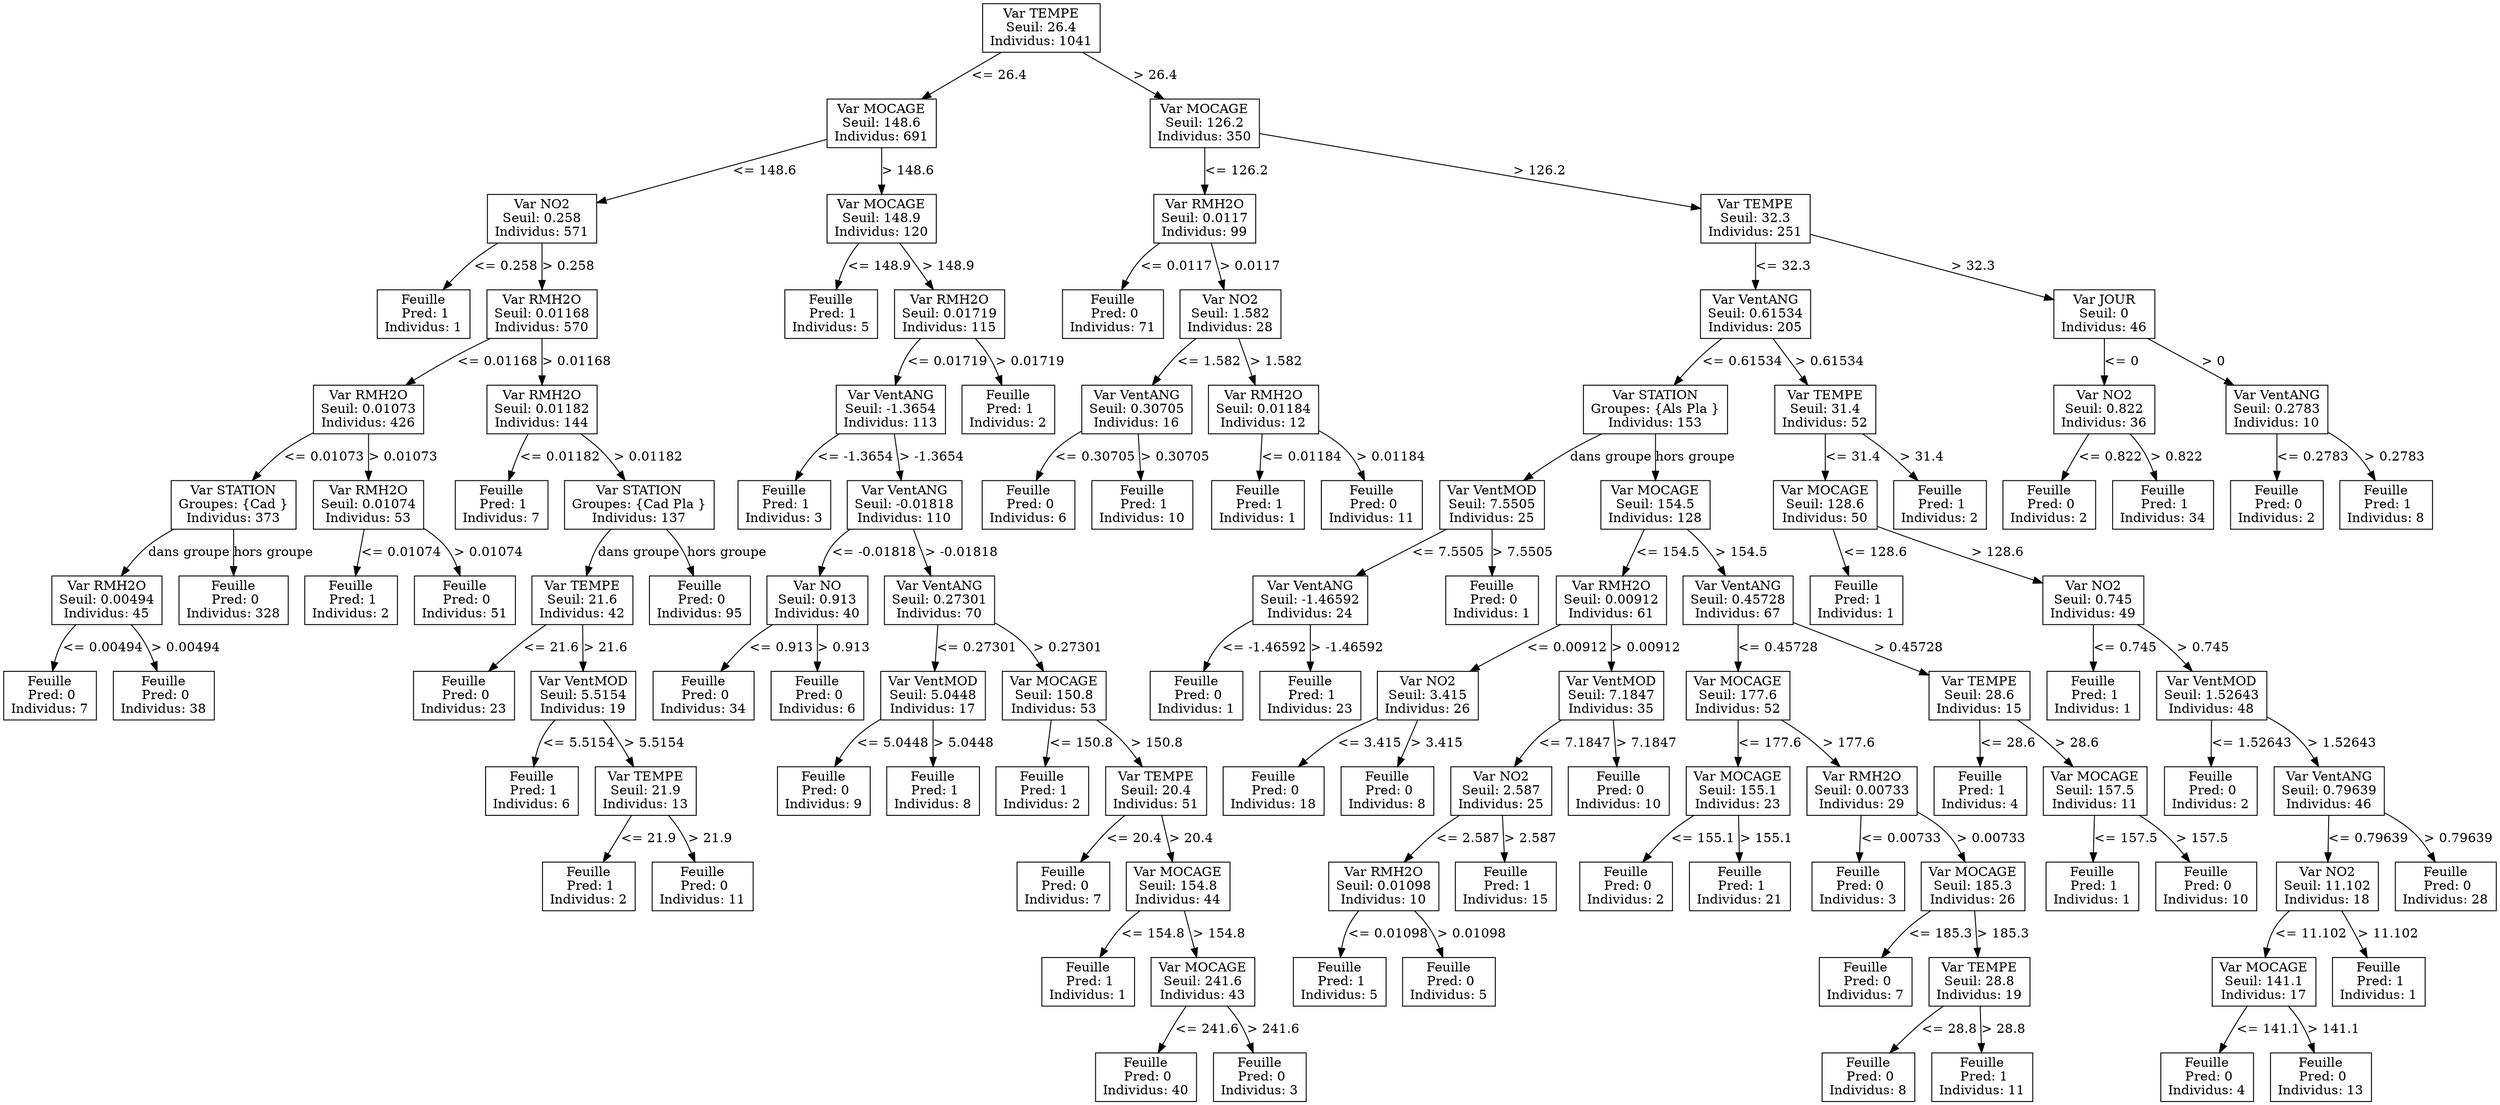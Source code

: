 digraph Arbre {
  node [shape=box];
  0 [label="Var TEMPE\nSeuil: 26.4\nIndividus: 1041"];
  1 [label="Var MOCAGE\nSeuil: 148.6\nIndividus: 691"];
  2 [label="Var NO2\nSeuil: 0.258\nIndividus: 571"];
  3 [label="Feuille\n Pred: 1\nIndividus: 1"];
  2 -> 3 [label="<= 0.258"];
  4 [label="Var RMH2O\nSeuil: 0.01168\nIndividus: 570"];
  5 [label="Var RMH2O\nSeuil: 0.01073\nIndividus: 426"];
  6 [label="Var STATION\nGroupes: {Cad }\nIndividus: 373"];
  7 [label="Var RMH2O\nSeuil: 0.00494\nIndividus: 45"];
  8 [label="Feuille\n Pred: 0\nIndividus: 7"];
  7 -> 8 [label="<= 0.00494"];
  9 [label="Feuille\n Pred: 0\nIndividus: 38"];
  7 -> 9 [label="> 0.00494"];
  6 -> 7 [label="dans groupe"];
  10 [label="Feuille\n Pred: 0\nIndividus: 328"];
  6 -> 10 [label="hors groupe"];
  5 -> 6 [label="<= 0.01073"];
  11 [label="Var RMH2O\nSeuil: 0.01074\nIndividus: 53"];
  12 [label="Feuille\n Pred: 1\nIndividus: 2"];
  11 -> 12 [label="<= 0.01074"];
  13 [label="Feuille\n Pred: 0\nIndividus: 51"];
  11 -> 13 [label="> 0.01074"];
  5 -> 11 [label="> 0.01073"];
  4 -> 5 [label="<= 0.01168"];
  14 [label="Var RMH2O\nSeuil: 0.01182\nIndividus: 144"];
  15 [label="Feuille\n Pred: 1\nIndividus: 7"];
  14 -> 15 [label="<= 0.01182"];
  16 [label="Var STATION\nGroupes: {Cad Pla }\nIndividus: 137"];
  17 [label="Var TEMPE\nSeuil: 21.6\nIndividus: 42"];
  18 [label="Feuille\n Pred: 0\nIndividus: 23"];
  17 -> 18 [label="<= 21.6"];
  19 [label="Var VentMOD\nSeuil: 5.5154\nIndividus: 19"];
  20 [label="Feuille\n Pred: 1\nIndividus: 6"];
  19 -> 20 [label="<= 5.5154"];
  21 [label="Var TEMPE\nSeuil: 21.9\nIndividus: 13"];
  22 [label="Feuille\n Pred: 1\nIndividus: 2"];
  21 -> 22 [label="<= 21.9"];
  23 [label="Feuille\n Pred: 0\nIndividus: 11"];
  21 -> 23 [label="> 21.9"];
  19 -> 21 [label="> 5.5154"];
  17 -> 19 [label="> 21.6"];
  16 -> 17 [label="dans groupe"];
  24 [label="Feuille\n Pred: 0\nIndividus: 95"];
  16 -> 24 [label="hors groupe"];
  14 -> 16 [label="> 0.01182"];
  4 -> 14 [label="> 0.01168"];
  2 -> 4 [label="> 0.258"];
  1 -> 2 [label="<= 148.6"];
  25 [label="Var MOCAGE\nSeuil: 148.9\nIndividus: 120"];
  26 [label="Feuille\n Pred: 1\nIndividus: 5"];
  25 -> 26 [label="<= 148.9"];
  27 [label="Var RMH2O\nSeuil: 0.01719\nIndividus: 115"];
  28 [label="Var VentANG\nSeuil: -1.3654\nIndividus: 113"];
  29 [label="Feuille\n Pred: 1\nIndividus: 3"];
  28 -> 29 [label="<= -1.3654"];
  30 [label="Var VentANG\nSeuil: -0.01818\nIndividus: 110"];
  31 [label="Var NO\nSeuil: 0.913\nIndividus: 40"];
  32 [label="Feuille\n Pred: 0\nIndividus: 34"];
  31 -> 32 [label="<= 0.913"];
  33 [label="Feuille\n Pred: 0\nIndividus: 6"];
  31 -> 33 [label="> 0.913"];
  30 -> 31 [label="<= -0.01818"];
  34 [label="Var VentANG\nSeuil: 0.27301\nIndividus: 70"];
  35 [label="Var VentMOD\nSeuil: 5.0448\nIndividus: 17"];
  36 [label="Feuille\n Pred: 0\nIndividus: 9"];
  35 -> 36 [label="<= 5.0448"];
  37 [label="Feuille\n Pred: 1\nIndividus: 8"];
  35 -> 37 [label="> 5.0448"];
  34 -> 35 [label="<= 0.27301"];
  38 [label="Var MOCAGE\nSeuil: 150.8\nIndividus: 53"];
  39 [label="Feuille\n Pred: 1\nIndividus: 2"];
  38 -> 39 [label="<= 150.8"];
  40 [label="Var TEMPE\nSeuil: 20.4\nIndividus: 51"];
  41 [label="Feuille\n Pred: 0\nIndividus: 7"];
  40 -> 41 [label="<= 20.4"];
  42 [label="Var MOCAGE\nSeuil: 154.8\nIndividus: 44"];
  43 [label="Feuille\n Pred: 1\nIndividus: 1"];
  42 -> 43 [label="<= 154.8"];
  44 [label="Var MOCAGE\nSeuil: 241.6\nIndividus: 43"];
  45 [label="Feuille\n Pred: 0\nIndividus: 40"];
  44 -> 45 [label="<= 241.6"];
  46 [label="Feuille\n Pred: 0\nIndividus: 3"];
  44 -> 46 [label="> 241.6"];
  42 -> 44 [label="> 154.8"];
  40 -> 42 [label="> 20.4"];
  38 -> 40 [label="> 150.8"];
  34 -> 38 [label="> 0.27301"];
  30 -> 34 [label="> -0.01818"];
  28 -> 30 [label="> -1.3654"];
  27 -> 28 [label="<= 0.01719"];
  47 [label="Feuille\n Pred: 1\nIndividus: 2"];
  27 -> 47 [label="> 0.01719"];
  25 -> 27 [label="> 148.9"];
  1 -> 25 [label="> 148.6"];
  0 -> 1 [label="<= 26.4"];
  48 [label="Var MOCAGE\nSeuil: 126.2\nIndividus: 350"];
  49 [label="Var RMH2O\nSeuil: 0.0117\nIndividus: 99"];
  50 [label="Feuille\n Pred: 0\nIndividus: 71"];
  49 -> 50 [label="<= 0.0117"];
  51 [label="Var NO2\nSeuil: 1.582\nIndividus: 28"];
  52 [label="Var VentANG\nSeuil: 0.30705\nIndividus: 16"];
  53 [label="Feuille\n Pred: 0\nIndividus: 6"];
  52 -> 53 [label="<= 0.30705"];
  54 [label="Feuille\n Pred: 1\nIndividus: 10"];
  52 -> 54 [label="> 0.30705"];
  51 -> 52 [label="<= 1.582"];
  55 [label="Var RMH2O\nSeuil: 0.01184\nIndividus: 12"];
  56 [label="Feuille\n Pred: 1\nIndividus: 1"];
  55 -> 56 [label="<= 0.01184"];
  57 [label="Feuille\n Pred: 0\nIndividus: 11"];
  55 -> 57 [label="> 0.01184"];
  51 -> 55 [label="> 1.582"];
  49 -> 51 [label="> 0.0117"];
  48 -> 49 [label="<= 126.2"];
  58 [label="Var TEMPE\nSeuil: 32.3\nIndividus: 251"];
  59 [label="Var VentANG\nSeuil: 0.61534\nIndividus: 205"];
  60 [label="Var STATION\nGroupes: {Als Pla }\nIndividus: 153"];
  61 [label="Var VentMOD\nSeuil: 7.5505\nIndividus: 25"];
  62 [label="Var VentANG\nSeuil: -1.46592\nIndividus: 24"];
  63 [label="Feuille\n Pred: 0\nIndividus: 1"];
  62 -> 63 [label="<= -1.46592"];
  64 [label="Feuille\n Pred: 1\nIndividus: 23"];
  62 -> 64 [label="> -1.46592"];
  61 -> 62 [label="<= 7.5505"];
  65 [label="Feuille\n Pred: 0\nIndividus: 1"];
  61 -> 65 [label="> 7.5505"];
  60 -> 61 [label="dans groupe"];
  66 [label="Var MOCAGE\nSeuil: 154.5\nIndividus: 128"];
  67 [label="Var RMH2O\nSeuil: 0.00912\nIndividus: 61"];
  68 [label="Var NO2\nSeuil: 3.415\nIndividus: 26"];
  69 [label="Feuille\n Pred: 0\nIndividus: 18"];
  68 -> 69 [label="<= 3.415"];
  70 [label="Feuille\n Pred: 0\nIndividus: 8"];
  68 -> 70 [label="> 3.415"];
  67 -> 68 [label="<= 0.00912"];
  71 [label="Var VentMOD\nSeuil: 7.1847\nIndividus: 35"];
  72 [label="Var NO2\nSeuil: 2.587\nIndividus: 25"];
  73 [label="Var RMH2O\nSeuil: 0.01098\nIndividus: 10"];
  74 [label="Feuille\n Pred: 1\nIndividus: 5"];
  73 -> 74 [label="<= 0.01098"];
  75 [label="Feuille\n Pred: 0\nIndividus: 5"];
  73 -> 75 [label="> 0.01098"];
  72 -> 73 [label="<= 2.587"];
  76 [label="Feuille\n Pred: 1\nIndividus: 15"];
  72 -> 76 [label="> 2.587"];
  71 -> 72 [label="<= 7.1847"];
  77 [label="Feuille\n Pred: 0\nIndividus: 10"];
  71 -> 77 [label="> 7.1847"];
  67 -> 71 [label="> 0.00912"];
  66 -> 67 [label="<= 154.5"];
  78 [label="Var VentANG\nSeuil: 0.45728\nIndividus: 67"];
  79 [label="Var MOCAGE\nSeuil: 177.6\nIndividus: 52"];
  80 [label="Var MOCAGE\nSeuil: 155.1\nIndividus: 23"];
  81 [label="Feuille\n Pred: 0\nIndividus: 2"];
  80 -> 81 [label="<= 155.1"];
  82 [label="Feuille\n Pred: 1\nIndividus: 21"];
  80 -> 82 [label="> 155.1"];
  79 -> 80 [label="<= 177.6"];
  83 [label="Var RMH2O\nSeuil: 0.00733\nIndividus: 29"];
  84 [label="Feuille\n Pred: 0\nIndividus: 3"];
  83 -> 84 [label="<= 0.00733"];
  85 [label="Var MOCAGE\nSeuil: 185.3\nIndividus: 26"];
  86 [label="Feuille\n Pred: 0\nIndividus: 7"];
  85 -> 86 [label="<= 185.3"];
  87 [label="Var TEMPE\nSeuil: 28.8\nIndividus: 19"];
  88 [label="Feuille\n Pred: 0\nIndividus: 8"];
  87 -> 88 [label="<= 28.8"];
  89 [label="Feuille\n Pred: 1\nIndividus: 11"];
  87 -> 89 [label="> 28.8"];
  85 -> 87 [label="> 185.3"];
  83 -> 85 [label="> 0.00733"];
  79 -> 83 [label="> 177.6"];
  78 -> 79 [label="<= 0.45728"];
  90 [label="Var TEMPE\nSeuil: 28.6\nIndividus: 15"];
  91 [label="Feuille\n Pred: 1\nIndividus: 4"];
  90 -> 91 [label="<= 28.6"];
  92 [label="Var MOCAGE\nSeuil: 157.5\nIndividus: 11"];
  93 [label="Feuille\n Pred: 1\nIndividus: 1"];
  92 -> 93 [label="<= 157.5"];
  94 [label="Feuille\n Pred: 0\nIndividus: 10"];
  92 -> 94 [label="> 157.5"];
  90 -> 92 [label="> 28.6"];
  78 -> 90 [label="> 0.45728"];
  66 -> 78 [label="> 154.5"];
  60 -> 66 [label="hors groupe"];
  59 -> 60 [label="<= 0.61534"];
  95 [label="Var TEMPE\nSeuil: 31.4\nIndividus: 52"];
  96 [label="Var MOCAGE\nSeuil: 128.6\nIndividus: 50"];
  97 [label="Feuille\n Pred: 1\nIndividus: 1"];
  96 -> 97 [label="<= 128.6"];
  98 [label="Var NO2\nSeuil: 0.745\nIndividus: 49"];
  99 [label="Feuille\n Pred: 1\nIndividus: 1"];
  98 -> 99 [label="<= 0.745"];
  100 [label="Var VentMOD\nSeuil: 1.52643\nIndividus: 48"];
  101 [label="Feuille\n Pred: 0\nIndividus: 2"];
  100 -> 101 [label="<= 1.52643"];
  102 [label="Var VentANG\nSeuil: 0.79639\nIndividus: 46"];
  103 [label="Var NO2\nSeuil: 11.102\nIndividus: 18"];
  104 [label="Var MOCAGE\nSeuil: 141.1\nIndividus: 17"];
  105 [label="Feuille\n Pred: 0\nIndividus: 4"];
  104 -> 105 [label="<= 141.1"];
  106 [label="Feuille\n Pred: 0\nIndividus: 13"];
  104 -> 106 [label="> 141.1"];
  103 -> 104 [label="<= 11.102"];
  107 [label="Feuille\n Pred: 1\nIndividus: 1"];
  103 -> 107 [label="> 11.102"];
  102 -> 103 [label="<= 0.79639"];
  108 [label="Feuille\n Pred: 0\nIndividus: 28"];
  102 -> 108 [label="> 0.79639"];
  100 -> 102 [label="> 1.52643"];
  98 -> 100 [label="> 0.745"];
  96 -> 98 [label="> 128.6"];
  95 -> 96 [label="<= 31.4"];
  109 [label="Feuille\n Pred: 1\nIndividus: 2"];
  95 -> 109 [label="> 31.4"];
  59 -> 95 [label="> 0.61534"];
  58 -> 59 [label="<= 32.3"];
  110 [label="Var JOUR\nSeuil: 0\nIndividus: 46"];
  111 [label="Var NO2\nSeuil: 0.822\nIndividus: 36"];
  112 [label="Feuille\n Pred: 0\nIndividus: 2"];
  111 -> 112 [label="<= 0.822"];
  113 [label="Feuille\n Pred: 1\nIndividus: 34"];
  111 -> 113 [label="> 0.822"];
  110 -> 111 [label="<= 0"];
  114 [label="Var VentANG\nSeuil: 0.2783\nIndividus: 10"];
  115 [label="Feuille\n Pred: 0\nIndividus: 2"];
  114 -> 115 [label="<= 0.2783"];
  116 [label="Feuille\n Pred: 1\nIndividus: 8"];
  114 -> 116 [label="> 0.2783"];
  110 -> 114 [label="> 0"];
  58 -> 110 [label="> 32.3"];
  48 -> 58 [label="> 126.2"];
  0 -> 48 [label="> 26.4"];
}

